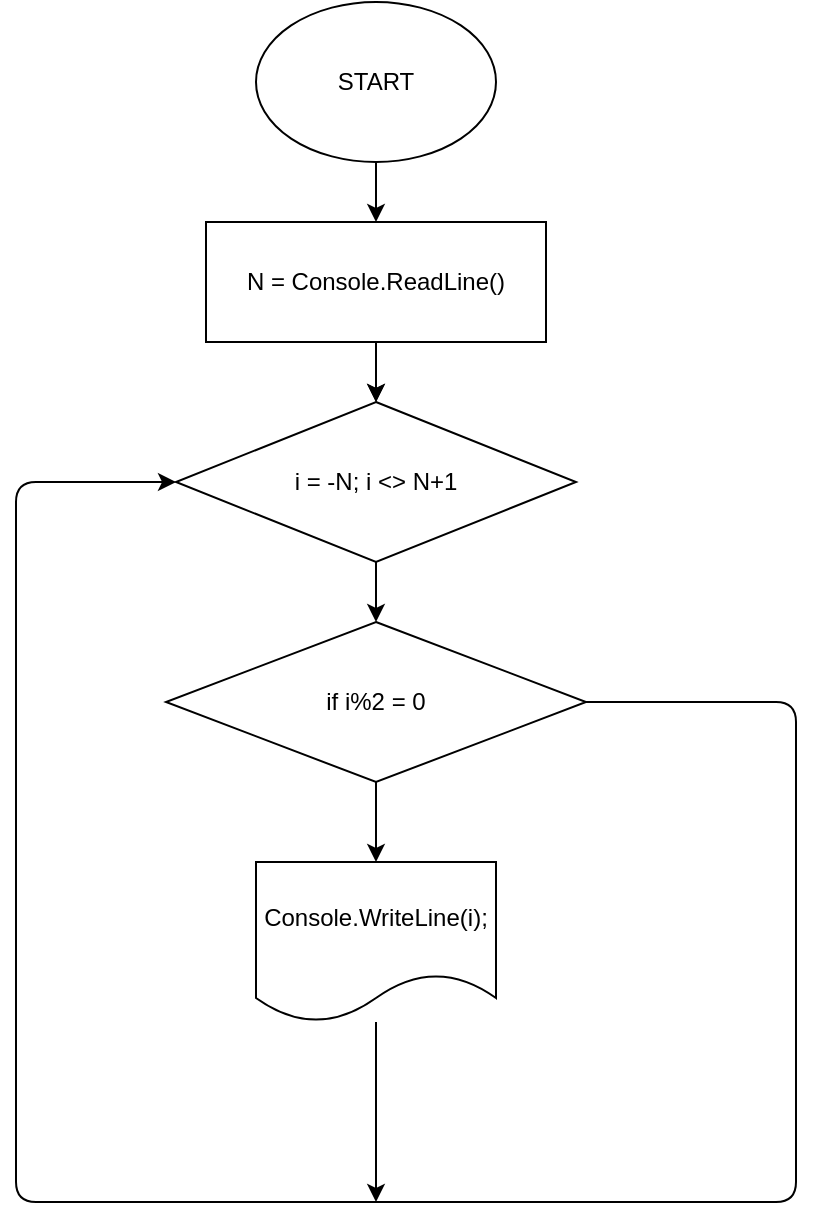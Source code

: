 <mxfile>
    <diagram id="2k2xC5pYfgID9nOTlDi1" name="Страница 1">
        <mxGraphModel dx="980" dy="380" grid="1" gridSize="10" guides="1" tooltips="1" connect="1" arrows="1" fold="1" page="1" pageScale="1" pageWidth="827" pageHeight="1169" math="0" shadow="0">
            <root>
                <mxCell id="0"/>
                <mxCell id="1" parent="0"/>
                <mxCell id="4" value="" style="edgeStyle=none;html=1;" edge="1" parent="1" source="2" target="3">
                    <mxGeometry relative="1" as="geometry"/>
                </mxCell>
                <mxCell id="2" value="START" style="ellipse;whiteSpace=wrap;html=1;" vertex="1" parent="1">
                    <mxGeometry x="360" y="40" width="120" height="80" as="geometry"/>
                </mxCell>
                <mxCell id="6" value="" style="edgeStyle=none;html=1;" edge="1" parent="1" source="3" target="5">
                    <mxGeometry relative="1" as="geometry"/>
                </mxCell>
                <mxCell id="7" value="" style="edgeStyle=none;html=1;" edge="1" parent="1" source="3" target="5">
                    <mxGeometry relative="1" as="geometry"/>
                </mxCell>
                <mxCell id="3" value="N = Console.ReadLine()" style="whiteSpace=wrap;html=1;" vertex="1" parent="1">
                    <mxGeometry x="335" y="150" width="170" height="60" as="geometry"/>
                </mxCell>
                <mxCell id="9" value="" style="edgeStyle=none;html=1;" edge="1" parent="1" source="5" target="8">
                    <mxGeometry relative="1" as="geometry"/>
                </mxCell>
                <mxCell id="5" value="i = -N; i &amp;lt;&amp;gt; N+1" style="rhombus;whiteSpace=wrap;html=1;" vertex="1" parent="1">
                    <mxGeometry x="320" y="240" width="200" height="80" as="geometry"/>
                </mxCell>
                <mxCell id="11" value="" style="edgeStyle=none;html=1;" edge="1" parent="1" source="8" target="10">
                    <mxGeometry relative="1" as="geometry"/>
                </mxCell>
                <mxCell id="12" style="edgeStyle=none;html=1;entryX=0;entryY=0.5;entryDx=0;entryDy=0;" edge="1" parent="1" source="8" target="5">
                    <mxGeometry relative="1" as="geometry">
                        <mxPoint x="290" y="300" as="targetPoint"/>
                        <Array as="points">
                            <mxPoint x="630" y="390"/>
                            <mxPoint x="630" y="640"/>
                            <mxPoint x="240" y="640"/>
                            <mxPoint x="240" y="280"/>
                        </Array>
                    </mxGeometry>
                </mxCell>
                <mxCell id="8" value="if i%2 = 0" style="rhombus;whiteSpace=wrap;html=1;" vertex="1" parent="1">
                    <mxGeometry x="315" y="350" width="210" height="80" as="geometry"/>
                </mxCell>
                <mxCell id="13" style="edgeStyle=none;html=1;" edge="1" parent="1" source="10">
                    <mxGeometry relative="1" as="geometry">
                        <mxPoint x="420" y="640" as="targetPoint"/>
                    </mxGeometry>
                </mxCell>
                <mxCell id="10" value="Console.WriteLine(i);" style="shape=document;whiteSpace=wrap;html=1;boundedLbl=1;" vertex="1" parent="1">
                    <mxGeometry x="360" y="470" width="120" height="80" as="geometry"/>
                </mxCell>
            </root>
        </mxGraphModel>
    </diagram>
</mxfile>